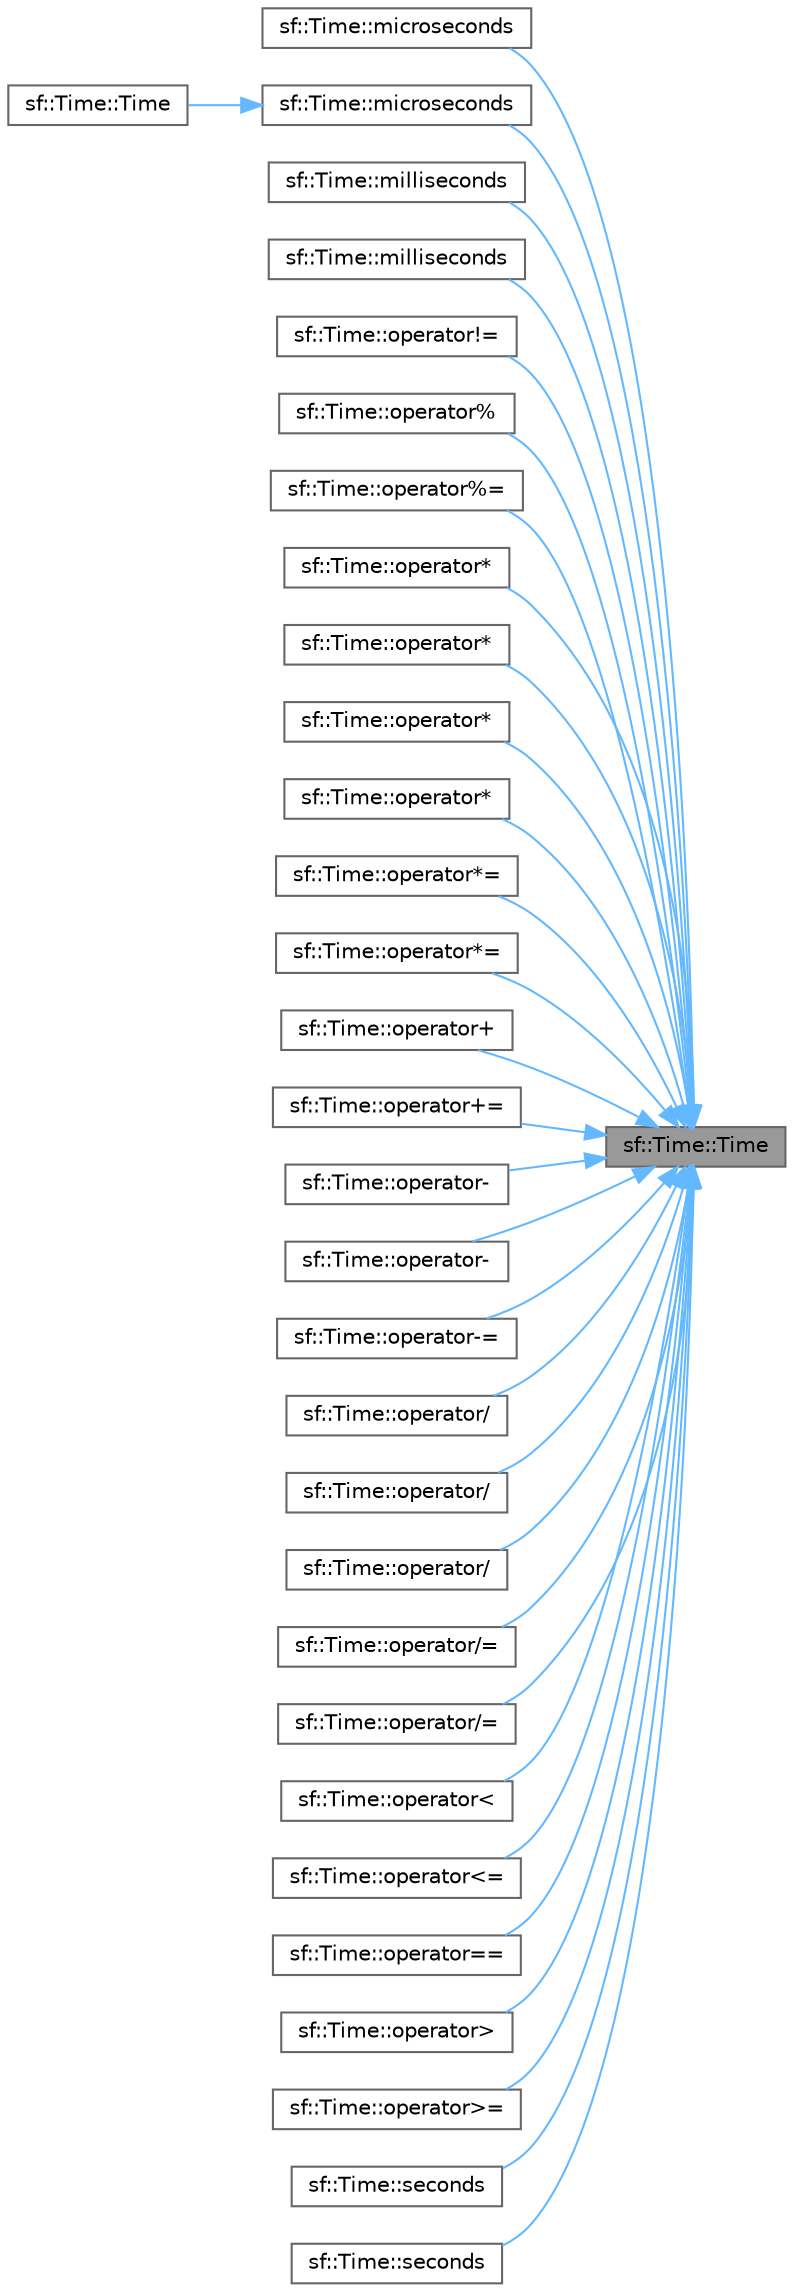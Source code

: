 digraph "sf::Time::Time"
{
 // LATEX_PDF_SIZE
  bgcolor="transparent";
  edge [fontname=Helvetica,fontsize=10,labelfontname=Helvetica,labelfontsize=10];
  node [fontname=Helvetica,fontsize=10,shape=box,height=0.2,width=0.4];
  rankdir="RL";
  Node1 [id="Node000001",label="sf::Time::Time",height=0.2,width=0.4,color="gray40", fillcolor="grey60", style="filled", fontcolor="black",tooltip="Default constructor."];
  Node1 -> Node2 [id="edge1_Node000001_Node000002",dir="back",color="steelblue1",style="solid",tooltip=" "];
  Node2 [id="Node000002",label="sf::Time::microseconds",height=0.2,width=0.4,color="grey40", fillcolor="white", style="filled",URL="$classsf_1_1_time.html#a951fd7219641f1e8191887f5dfe0dc31",tooltip="Construct a time value from a number of microseconds."];
  Node1 -> Node3 [id="edge2_Node000001_Node000003",dir="back",color="steelblue1",style="solid",tooltip=" "];
  Node3 [id="Node000003",label="sf::Time::microseconds",height=0.2,width=0.4,color="grey40", fillcolor="white", style="filled",URL="$classsf_1_1_time.html#ab4f5b719ece75ebd11593f935fbe3bcb",tooltip=" "];
  Node3 -> Node4 [id="edge3_Node000003_Node000004",dir="back",color="steelblue1",style="solid",tooltip=" "];
  Node4 [id="Node000004",label="sf::Time::Time",height=0.2,width=0.4,color="grey40", fillcolor="white", style="filled",URL="$classsf_1_1_time.html#abb009ceaef7f7e234572128cc81ba9b0",tooltip="Construct from a number of microseconds."];
  Node1 -> Node5 [id="edge4_Node000001_Node000005",dir="back",color="steelblue1",style="solid",tooltip=" "];
  Node5 [id="Node000005",label="sf::Time::milliseconds",height=0.2,width=0.4,color="grey40", fillcolor="white", style="filled",URL="$classsf_1_1_time.html#ae379d420bc07170668f51522023957b9",tooltip="Construct a time value from a number of milliseconds."];
  Node1 -> Node6 [id="edge5_Node000001_Node000006",dir="back",color="steelblue1",style="solid",tooltip=" "];
  Node6 [id="Node000006",label="sf::Time::milliseconds",height=0.2,width=0.4,color="grey40", fillcolor="white", style="filled",URL="$classsf_1_1_time.html#a8dc1cb5f5fdde2ed2221d5af80cce853",tooltip=" "];
  Node1 -> Node7 [id="edge6_Node000001_Node000007",dir="back",color="steelblue1",style="solid",tooltip=" "];
  Node7 [id="Node000007",label="sf::Time::operator!=",height=0.2,width=0.4,color="grey40", fillcolor="white", style="filled",URL="$classsf_1_1_time.html#ae06b561f6422ec8ca414d400efd2cf4b",tooltip="Overload of != operator to compare two time values."];
  Node1 -> Node8 [id="edge7_Node000001_Node000008",dir="back",color="steelblue1",style="solid",tooltip=" "];
  Node8 [id="Node000008",label="sf::Time::operator%",height=0.2,width=0.4,color="grey40", fillcolor="white", style="filled",URL="$classsf_1_1_time.html#aafb8b12fb0ac0e366d6ea9c9e9f93335",tooltip="Overload of binary % operator to compute remainder of a time value."];
  Node1 -> Node9 [id="edge8_Node000001_Node000009",dir="back",color="steelblue1",style="solid",tooltip=" "];
  Node9 [id="Node000009",label="sf::Time::operator%=",height=0.2,width=0.4,color="grey40", fillcolor="white", style="filled",URL="$classsf_1_1_time.html#af12dd271f14a17b58c9d737395e776d4",tooltip="Overload of binary %= operator to compute/assign remainder of a time value."];
  Node1 -> Node10 [id="edge9_Node000001_Node000010",dir="back",color="steelblue1",style="solid",tooltip=" "];
  Node10 [id="Node000010",label="sf::Time::operator*",height=0.2,width=0.4,color="grey40", fillcolor="white", style="filled",URL="$classsf_1_1_time.html#a63723c9e9c5ff6151377ec4350c6f36e",tooltip="Overload of binary * operator to scale a time value."];
  Node1 -> Node11 [id="edge10_Node000001_Node000011",dir="back",color="steelblue1",style="solid",tooltip=" "];
  Node11 [id="Node000011",label="sf::Time::operator*",height=0.2,width=0.4,color="grey40", fillcolor="white", style="filled",URL="$classsf_1_1_time.html#a40a6d0938fb4a43731d54fd90bfc6476",tooltip="Overload of binary * operator to scale a time value."];
  Node1 -> Node12 [id="edge11_Node000001_Node000012",dir="back",color="steelblue1",style="solid",tooltip=" "];
  Node12 [id="Node000012",label="sf::Time::operator*",height=0.2,width=0.4,color="grey40", fillcolor="white", style="filled",URL="$classsf_1_1_time.html#ac1386c6360872d354b9b59eadcd9778d",tooltip="Overload of binary * operator to scale a time value."];
  Node1 -> Node13 [id="edge12_Node000001_Node000013",dir="back",color="steelblue1",style="solid",tooltip=" "];
  Node13 [id="Node000013",label="sf::Time::operator*",height=0.2,width=0.4,color="grey40", fillcolor="white", style="filled",URL="$classsf_1_1_time.html#acd021b3ebb108053d7dec56869e27385",tooltip="Overload of binary * operator to scale a time value."];
  Node1 -> Node14 [id="edge13_Node000001_Node000014",dir="back",color="steelblue1",style="solid",tooltip=" "];
  Node14 [id="Node000014",label="sf::Time::operator*=",height=0.2,width=0.4,color="grey40", fillcolor="white", style="filled",URL="$classsf_1_1_time.html#a8996b6a6fcb8f3854b486b8e43949b50",tooltip="Overload of binary *= operator to scale/assign a time value."];
  Node1 -> Node15 [id="edge14_Node000001_Node000015",dir="back",color="steelblue1",style="solid",tooltip=" "];
  Node15 [id="Node000015",label="sf::Time::operator*=",height=0.2,width=0.4,color="grey40", fillcolor="white", style="filled",URL="$classsf_1_1_time.html#a6656a0a1a1802009a72d93fbba61f24a",tooltip="Overload of binary *= operator to scale/assign a time value."];
  Node1 -> Node16 [id="edge15_Node000001_Node000016",dir="back",color="steelblue1",style="solid",tooltip=" "];
  Node16 [id="Node000016",label="sf::Time::operator+",height=0.2,width=0.4,color="grey40", fillcolor="white", style="filled",URL="$classsf_1_1_time.html#a7155e965f238f8c32d63649b0189ef47",tooltip="Overload of binary + operator to add two time values."];
  Node1 -> Node17 [id="edge16_Node000001_Node000017",dir="back",color="steelblue1",style="solid",tooltip=" "];
  Node17 [id="Node000017",label="sf::Time::operator+=",height=0.2,width=0.4,color="grey40", fillcolor="white", style="filled",URL="$classsf_1_1_time.html#a831c8df4b7b9b47eaa0c5a52a1be654c",tooltip="Overload of binary += operator to add/assign two time values."];
  Node1 -> Node18 [id="edge17_Node000001_Node000018",dir="back",color="steelblue1",style="solid",tooltip=" "];
  Node18 [id="Node000018",label="sf::Time::operator-",height=0.2,width=0.4,color="grey40", fillcolor="white", style="filled",URL="$classsf_1_1_time.html#ace92ab9bc7aec80239af7218cd89cc80",tooltip="Overload of binary - operator to subtract two time values."];
  Node1 -> Node19 [id="edge18_Node000001_Node000019",dir="back",color="steelblue1",style="solid",tooltip=" "];
  Node19 [id="Node000019",label="sf::Time::operator-",height=0.2,width=0.4,color="grey40", fillcolor="white", style="filled",URL="$classsf_1_1_time.html#a1b23b91cf367764338c2ff922c65da4e",tooltip="Overload of unary - operator to negate a time value."];
  Node1 -> Node20 [id="edge19_Node000001_Node000020",dir="back",color="steelblue1",style="solid",tooltip=" "];
  Node20 [id="Node000020",label="sf::Time::operator-=",height=0.2,width=0.4,color="grey40", fillcolor="white", style="filled",URL="$classsf_1_1_time.html#aaf7888302cf4847f97cfc26875367b94",tooltip="Overload of binary -= operator to subtract/assign two time values."];
  Node1 -> Node21 [id="edge20_Node000001_Node000021",dir="back",color="steelblue1",style="solid",tooltip=" "];
  Node21 [id="Node000021",label="sf::Time::operator/",height=0.2,width=0.4,color="grey40", fillcolor="white", style="filled",URL="$classsf_1_1_time.html#a3386c392dbc62e51dfa59730854d1ed2",tooltip="Overload of binary / operator to scale a time value."];
  Node1 -> Node22 [id="edge21_Node000001_Node000022",dir="back",color="steelblue1",style="solid",tooltip=" "];
  Node22 [id="Node000022",label="sf::Time::operator/",height=0.2,width=0.4,color="grey40", fillcolor="white", style="filled",URL="$classsf_1_1_time.html#ab72f2de3e2bb592b4b4008dc1ac79056",tooltip="Overload of binary / operator to scale a time value."];
  Node1 -> Node23 [id="edge22_Node000001_Node000023",dir="back",color="steelblue1",style="solid",tooltip=" "];
  Node23 [id="Node000023",label="sf::Time::operator/",height=0.2,width=0.4,color="grey40", fillcolor="white", style="filled",URL="$classsf_1_1_time.html#ac3ae4f4d24a93e088d8e36d68322ea0f",tooltip="Overload of binary / operator to compute the ratio of two time values."];
  Node1 -> Node24 [id="edge23_Node000001_Node000024",dir="back",color="steelblue1",style="solid",tooltip=" "];
  Node24 [id="Node000024",label="sf::Time::operator/=",height=0.2,width=0.4,color="grey40", fillcolor="white", style="filled",URL="$classsf_1_1_time.html#a9835490c54cab06492ec3aa9e9275ef9",tooltip="Overload of binary /= operator to scale/assign a time value."];
  Node1 -> Node25 [id="edge24_Node000001_Node000025",dir="back",color="steelblue1",style="solid",tooltip=" "];
  Node25 [id="Node000025",label="sf::Time::operator/=",height=0.2,width=0.4,color="grey40", fillcolor="white", style="filled",URL="$classsf_1_1_time.html#ad51871e3db77def834ae8688e64504ff",tooltip="Overload of binary /= operator to scale/assign a time value."];
  Node1 -> Node26 [id="edge25_Node000001_Node000026",dir="back",color="steelblue1",style="solid",tooltip=" "];
  Node26 [id="Node000026",label="sf::Time::operator\<",height=0.2,width=0.4,color="grey40", fillcolor="white", style="filled",URL="$classsf_1_1_time.html#ac222933174ddcff5d14c3ac7d1020d54",tooltip="Overload of < operator to compare two time values."];
  Node1 -> Node27 [id="edge26_Node000001_Node000027",dir="back",color="steelblue1",style="solid",tooltip=" "];
  Node27 [id="Node000027",label="sf::Time::operator\<=",height=0.2,width=0.4,color="grey40", fillcolor="white", style="filled",URL="$classsf_1_1_time.html#a2c22369869bf903578635bc6517c44d4",tooltip="Overload of <= operator to compare two time values."];
  Node1 -> Node28 [id="edge27_Node000001_Node000028",dir="back",color="steelblue1",style="solid",tooltip=" "];
  Node28 [id="Node000028",label="sf::Time::operator==",height=0.2,width=0.4,color="grey40", fillcolor="white", style="filled",URL="$classsf_1_1_time.html#a2b8453227f651e9d5db3663fa08c47e2",tooltip="Overload of == operator to compare two time values."];
  Node1 -> Node29 [id="edge28_Node000001_Node000029",dir="back",color="steelblue1",style="solid",tooltip=" "];
  Node29 [id="Node000029",label="sf::Time::operator\>",height=0.2,width=0.4,color="grey40", fillcolor="white", style="filled",URL="$classsf_1_1_time.html#a23978402846bf3c7ac54a3f2c6b397a2",tooltip="Overload of > operator to compare two time values."];
  Node1 -> Node30 [id="edge29_Node000001_Node000030",dir="back",color="steelblue1",style="solid",tooltip=" "];
  Node30 [id="Node000030",label="sf::Time::operator\>=",height=0.2,width=0.4,color="grey40", fillcolor="white", style="filled",URL="$classsf_1_1_time.html#ad69edc80cd01b7a03f5673b4276181eb",tooltip="Overload of >= operator to compare two time values."];
  Node1 -> Node31 [id="edge30_Node000001_Node000031",dir="back",color="steelblue1",style="solid",tooltip=" "];
  Node31 [id="Node000031",label="sf::Time::seconds",height=0.2,width=0.4,color="grey40", fillcolor="white", style="filled",URL="$classsf_1_1_time.html#ae36b9ef700f0ed0516abf0194ceb546b",tooltip="Construct a time value from a number of seconds."];
  Node1 -> Node32 [id="edge31_Node000001_Node000032",dir="back",color="steelblue1",style="solid",tooltip=" "];
  Node32 [id="Node000032",label="sf::Time::seconds",height=0.2,width=0.4,color="grey40", fillcolor="white", style="filled",URL="$classsf_1_1_time.html#abe757d058fd820b4c84232c1451c1efa",tooltip=" "];
}
